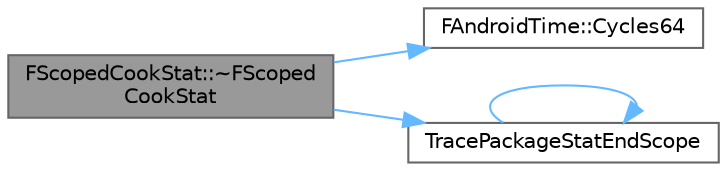 digraph "FScopedCookStat::~FScopedCookStat"
{
 // INTERACTIVE_SVG=YES
 // LATEX_PDF_SIZE
  bgcolor="transparent";
  edge [fontname=Helvetica,fontsize=10,labelfontname=Helvetica,labelfontsize=10];
  node [fontname=Helvetica,fontsize=10,shape=box,height=0.2,width=0.4];
  rankdir="LR";
  Node1 [id="Node000001",label="FScopedCookStat::~FScoped\lCookStat",height=0.2,width=0.4,color="gray40", fillcolor="grey60", style="filled", fontcolor="black",tooltip=" "];
  Node1 -> Node2 [id="edge1_Node000001_Node000002",color="steelblue1",style="solid",tooltip=" "];
  Node2 [id="Node000002",label="FAndroidTime::Cycles64",height=0.2,width=0.4,color="grey40", fillcolor="white", style="filled",URL="$d1/d27/structFAndroidTime.html#a52c1caad682b817ebe4c7272a900cee5",tooltip=" "];
  Node1 -> Node3 [id="edge2_Node000001_Node000003",color="steelblue1",style="solid",tooltip=" "];
  Node3 [id="Node000003",label="TracePackageStatEndScope",height=0.2,width=0.4,color="grey40", fillcolor="white", style="filled",URL="$dc/d35/CookStats_8h.html#a21e726b2d83c8fa8c359b7c459d77b88",tooltip=" "];
  Node3 -> Node3 [id="edge3_Node000003_Node000003",color="steelblue1",style="solid",tooltip=" "];
}
